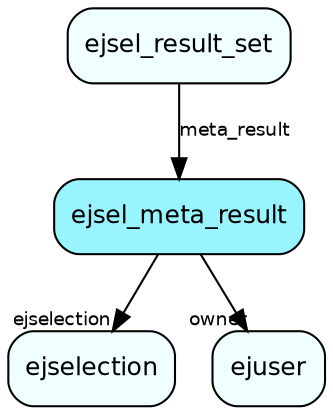 digraph ejsel_meta_result  {
node [shape = box style="rounded, filled" fontname = "Helvetica" fontsize = "12" ]
edge [fontname = "Helvetica" fontsize = "9"]

ejsel_meta_result[fillcolor = "cadetblue1"]
ejselection[fillcolor = "azure1"]
ejuser[fillcolor = "azure1"]
ejsel_result_set[fillcolor = "azure1"]
ejsel_meta_result -> ejselection [headlabel = "ejselection"]
ejsel_meta_result -> ejuser [headlabel = "owner"]
ejsel_result_set -> ejsel_meta_result [label = "meta_result"]
}
